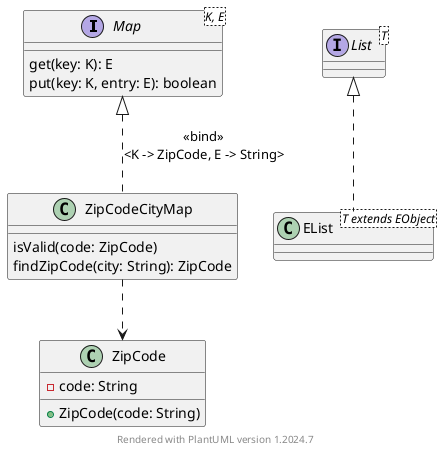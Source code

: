 @startuml

    interface Map<K, E> {
        get(key: K): E
        put(key: K, entry: E): boolean
    }

    class ZipCodeCityMap {
        isValid(code: ZipCode)
        findZipCode(city: String): ZipCode
    }

    ' use <<bind>> to describe the type variable bindings
    ' "K -> ZipCode" means type variable K is bound to type ZipCode
    ' use "\n" for line breaks
    Map <|.. ZipCodeCityMap : <<bind>>\n<K -> ZipCode, E -> String>

    ' You may make the dependency to the type bound to a type variable explicit,
    ' e.g. if you want to show some details of the class, here ZipCode
    ZipCodeCityMap ..> ZipCode

    ZipCode : -code: String
    ZipCode : +ZipCode(code: String)

    interface List<T>
    class EList<T extends EObject>

    List <|.. EList

footer Rendered with PlantUML version %version()
@enduml
